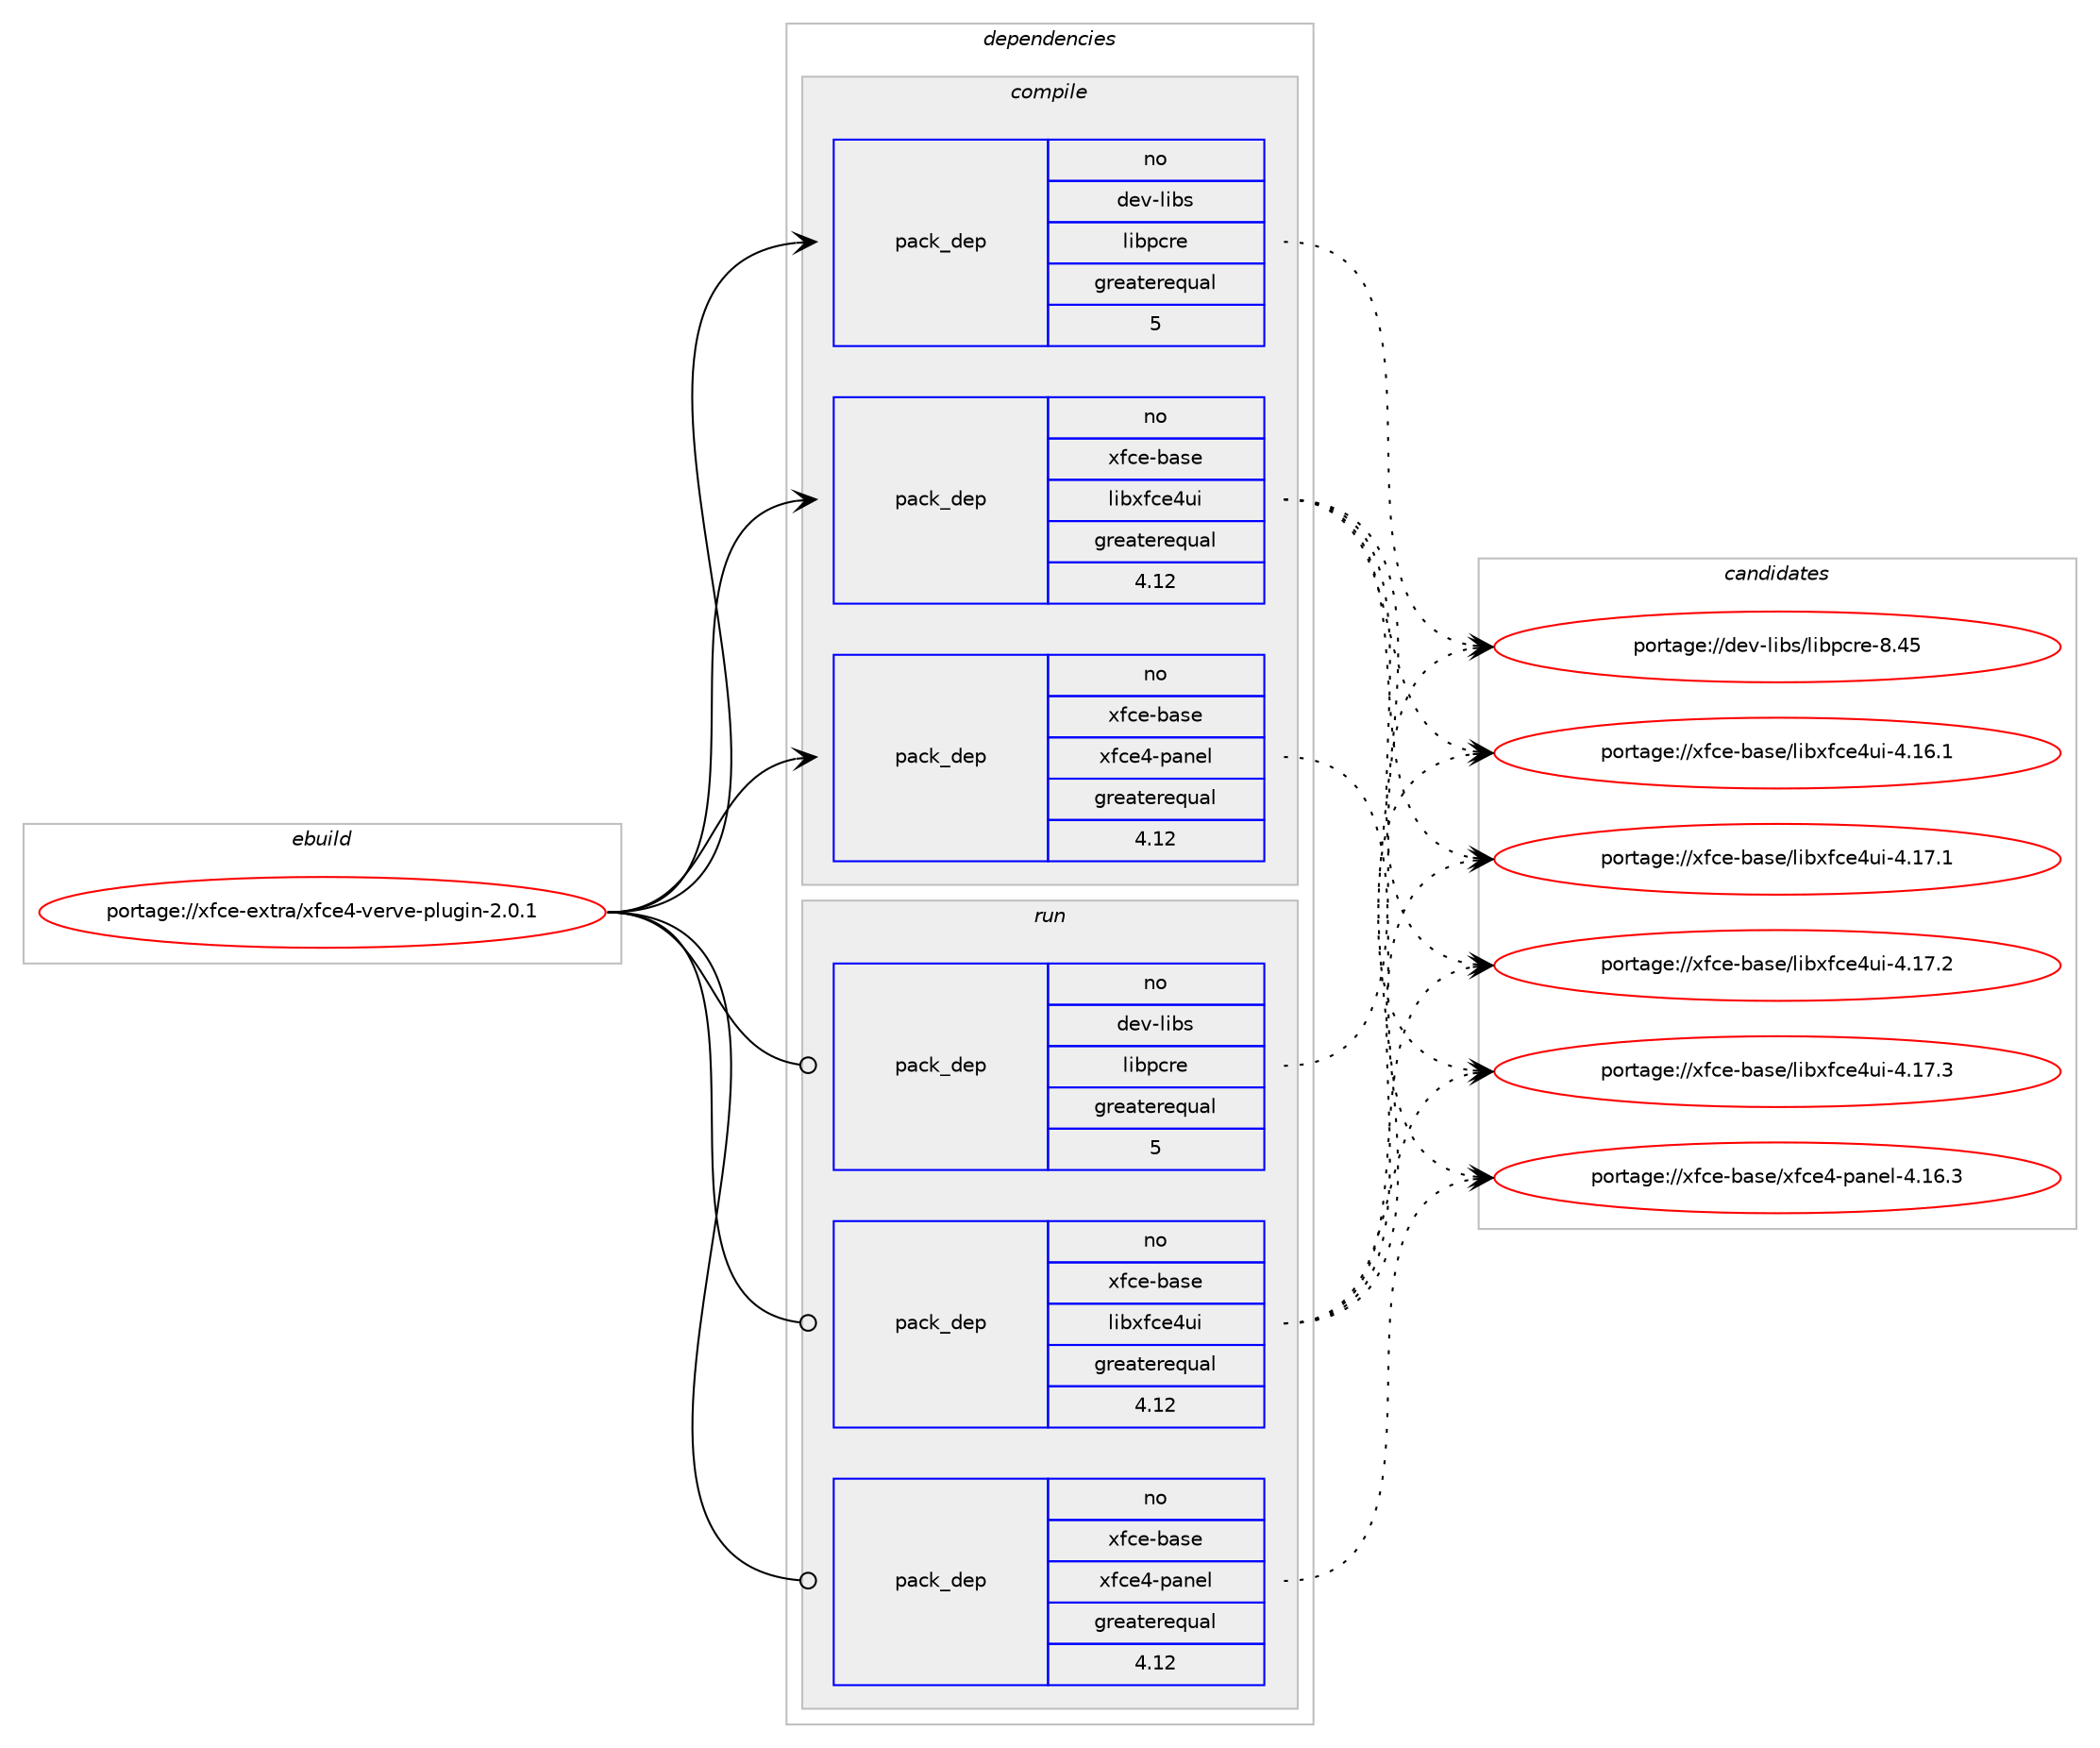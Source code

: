 digraph prolog {

# *************
# Graph options
# *************

newrank=true;
concentrate=true;
compound=true;
graph [rankdir=LR,fontname=Helvetica,fontsize=10,ranksep=1.5];#, ranksep=2.5, nodesep=0.2];
edge  [arrowhead=vee];
node  [fontname=Helvetica,fontsize=10];

# **********
# The ebuild
# **********

subgraph cluster_leftcol {
color=gray;
rank=same;
label=<<i>ebuild</i>>;
id [label="portage://xfce-extra/xfce4-verve-plugin-2.0.1", color=red, width=4, href="../xfce-extra/xfce4-verve-plugin-2.0.1.svg"];
}

# ****************
# The dependencies
# ****************

subgraph cluster_midcol {
color=gray;
label=<<i>dependencies</i>>;
subgraph cluster_compile {
fillcolor="#eeeeee";
style=filled;
label=<<i>compile</i>>;
# *** BEGIN UNKNOWN DEPENDENCY TYPE (TODO) ***
# id -> package_dependency(portage://xfce-extra/xfce4-verve-plugin-2.0.1,install,no,dev-libs,glib,none,[,,],[slot(2),equal],[])
# *** END UNKNOWN DEPENDENCY TYPE (TODO) ***

subgraph pack2846 {
dependency3065 [label=<<TABLE BORDER="0" CELLBORDER="1" CELLSPACING="0" CELLPADDING="4" WIDTH="220"><TR><TD ROWSPAN="6" CELLPADDING="30">pack_dep</TD></TR><TR><TD WIDTH="110">no</TD></TR><TR><TD>dev-libs</TD></TR><TR><TD>libpcre</TD></TR><TR><TD>greaterequal</TD></TR><TR><TD>5</TD></TR></TABLE>>, shape=none, color=blue];
}
id:e -> dependency3065:w [weight=20,style="solid",arrowhead="vee"];
subgraph pack2847 {
dependency3066 [label=<<TABLE BORDER="0" CELLBORDER="1" CELLSPACING="0" CELLPADDING="4" WIDTH="220"><TR><TD ROWSPAN="6" CELLPADDING="30">pack_dep</TD></TR><TR><TD WIDTH="110">no</TD></TR><TR><TD>xfce-base</TD></TR><TR><TD>libxfce4ui</TD></TR><TR><TD>greaterequal</TD></TR><TR><TD>4.12</TD></TR></TABLE>>, shape=none, color=blue];
}
id:e -> dependency3066:w [weight=20,style="solid",arrowhead="vee"];
subgraph pack2848 {
dependency3067 [label=<<TABLE BORDER="0" CELLBORDER="1" CELLSPACING="0" CELLPADDING="4" WIDTH="220"><TR><TD ROWSPAN="6" CELLPADDING="30">pack_dep</TD></TR><TR><TD WIDTH="110">no</TD></TR><TR><TD>xfce-base</TD></TR><TR><TD>xfce4-panel</TD></TR><TR><TD>greaterequal</TD></TR><TR><TD>4.12</TD></TR></TABLE>>, shape=none, color=blue];
}
id:e -> dependency3067:w [weight=20,style="solid",arrowhead="vee"];
}
subgraph cluster_compileandrun {
fillcolor="#eeeeee";
style=filled;
label=<<i>compile and run</i>>;
}
subgraph cluster_run {
fillcolor="#eeeeee";
style=filled;
label=<<i>run</i>>;
# *** BEGIN UNKNOWN DEPENDENCY TYPE (TODO) ***
# id -> package_dependency(portage://xfce-extra/xfce4-verve-plugin-2.0.1,run,no,dev-libs,glib,none,[,,],[slot(2),equal],[])
# *** END UNKNOWN DEPENDENCY TYPE (TODO) ***

subgraph pack2849 {
dependency3068 [label=<<TABLE BORDER="0" CELLBORDER="1" CELLSPACING="0" CELLPADDING="4" WIDTH="220"><TR><TD ROWSPAN="6" CELLPADDING="30">pack_dep</TD></TR><TR><TD WIDTH="110">no</TD></TR><TR><TD>dev-libs</TD></TR><TR><TD>libpcre</TD></TR><TR><TD>greaterequal</TD></TR><TR><TD>5</TD></TR></TABLE>>, shape=none, color=blue];
}
id:e -> dependency3068:w [weight=20,style="solid",arrowhead="odot"];
subgraph pack2850 {
dependency3069 [label=<<TABLE BORDER="0" CELLBORDER="1" CELLSPACING="0" CELLPADDING="4" WIDTH="220"><TR><TD ROWSPAN="6" CELLPADDING="30">pack_dep</TD></TR><TR><TD WIDTH="110">no</TD></TR><TR><TD>xfce-base</TD></TR><TR><TD>libxfce4ui</TD></TR><TR><TD>greaterequal</TD></TR><TR><TD>4.12</TD></TR></TABLE>>, shape=none, color=blue];
}
id:e -> dependency3069:w [weight=20,style="solid",arrowhead="odot"];
subgraph pack2851 {
dependency3070 [label=<<TABLE BORDER="0" CELLBORDER="1" CELLSPACING="0" CELLPADDING="4" WIDTH="220"><TR><TD ROWSPAN="6" CELLPADDING="30">pack_dep</TD></TR><TR><TD WIDTH="110">no</TD></TR><TR><TD>xfce-base</TD></TR><TR><TD>xfce4-panel</TD></TR><TR><TD>greaterequal</TD></TR><TR><TD>4.12</TD></TR></TABLE>>, shape=none, color=blue];
}
id:e -> dependency3070:w [weight=20,style="solid",arrowhead="odot"];
}
}

# **************
# The candidates
# **************

subgraph cluster_choices {
rank=same;
color=gray;
label=<<i>candidates</i>>;

subgraph choice2846 {
color=black;
nodesep=1;
choice10010111845108105981154710810598112991141014556465253 [label="portage://dev-libs/libpcre-8.45", color=red, width=4,href="../dev-libs/libpcre-8.45.svg"];
dependency3065:e -> choice10010111845108105981154710810598112991141014556465253:w [style=dotted,weight="100"];
}
subgraph choice2847 {
color=black;
nodesep=1;
choice120102991014598971151014710810598120102991015211710545524649544649 [label="portage://xfce-base/libxfce4ui-4.16.1", color=red, width=4,href="../xfce-base/libxfce4ui-4.16.1.svg"];
choice120102991014598971151014710810598120102991015211710545524649554649 [label="portage://xfce-base/libxfce4ui-4.17.1", color=red, width=4,href="../xfce-base/libxfce4ui-4.17.1.svg"];
choice120102991014598971151014710810598120102991015211710545524649554650 [label="portage://xfce-base/libxfce4ui-4.17.2", color=red, width=4,href="../xfce-base/libxfce4ui-4.17.2.svg"];
choice120102991014598971151014710810598120102991015211710545524649554651 [label="portage://xfce-base/libxfce4ui-4.17.3", color=red, width=4,href="../xfce-base/libxfce4ui-4.17.3.svg"];
dependency3066:e -> choice120102991014598971151014710810598120102991015211710545524649544649:w [style=dotted,weight="100"];
dependency3066:e -> choice120102991014598971151014710810598120102991015211710545524649554649:w [style=dotted,weight="100"];
dependency3066:e -> choice120102991014598971151014710810598120102991015211710545524649554650:w [style=dotted,weight="100"];
dependency3066:e -> choice120102991014598971151014710810598120102991015211710545524649554651:w [style=dotted,weight="100"];
}
subgraph choice2848 {
color=black;
nodesep=1;
choice12010299101459897115101471201029910152451129711010110845524649544651 [label="portage://xfce-base/xfce4-panel-4.16.3", color=red, width=4,href="../xfce-base/xfce4-panel-4.16.3.svg"];
dependency3067:e -> choice12010299101459897115101471201029910152451129711010110845524649544651:w [style=dotted,weight="100"];
}
subgraph choice2849 {
color=black;
nodesep=1;
choice10010111845108105981154710810598112991141014556465253 [label="portage://dev-libs/libpcre-8.45", color=red, width=4,href="../dev-libs/libpcre-8.45.svg"];
dependency3068:e -> choice10010111845108105981154710810598112991141014556465253:w [style=dotted,weight="100"];
}
subgraph choice2850 {
color=black;
nodesep=1;
choice120102991014598971151014710810598120102991015211710545524649544649 [label="portage://xfce-base/libxfce4ui-4.16.1", color=red, width=4,href="../xfce-base/libxfce4ui-4.16.1.svg"];
choice120102991014598971151014710810598120102991015211710545524649554649 [label="portage://xfce-base/libxfce4ui-4.17.1", color=red, width=4,href="../xfce-base/libxfce4ui-4.17.1.svg"];
choice120102991014598971151014710810598120102991015211710545524649554650 [label="portage://xfce-base/libxfce4ui-4.17.2", color=red, width=4,href="../xfce-base/libxfce4ui-4.17.2.svg"];
choice120102991014598971151014710810598120102991015211710545524649554651 [label="portage://xfce-base/libxfce4ui-4.17.3", color=red, width=4,href="../xfce-base/libxfce4ui-4.17.3.svg"];
dependency3069:e -> choice120102991014598971151014710810598120102991015211710545524649544649:w [style=dotted,weight="100"];
dependency3069:e -> choice120102991014598971151014710810598120102991015211710545524649554649:w [style=dotted,weight="100"];
dependency3069:e -> choice120102991014598971151014710810598120102991015211710545524649554650:w [style=dotted,weight="100"];
dependency3069:e -> choice120102991014598971151014710810598120102991015211710545524649554651:w [style=dotted,weight="100"];
}
subgraph choice2851 {
color=black;
nodesep=1;
choice12010299101459897115101471201029910152451129711010110845524649544651 [label="portage://xfce-base/xfce4-panel-4.16.3", color=red, width=4,href="../xfce-base/xfce4-panel-4.16.3.svg"];
dependency3070:e -> choice12010299101459897115101471201029910152451129711010110845524649544651:w [style=dotted,weight="100"];
}
}

}
